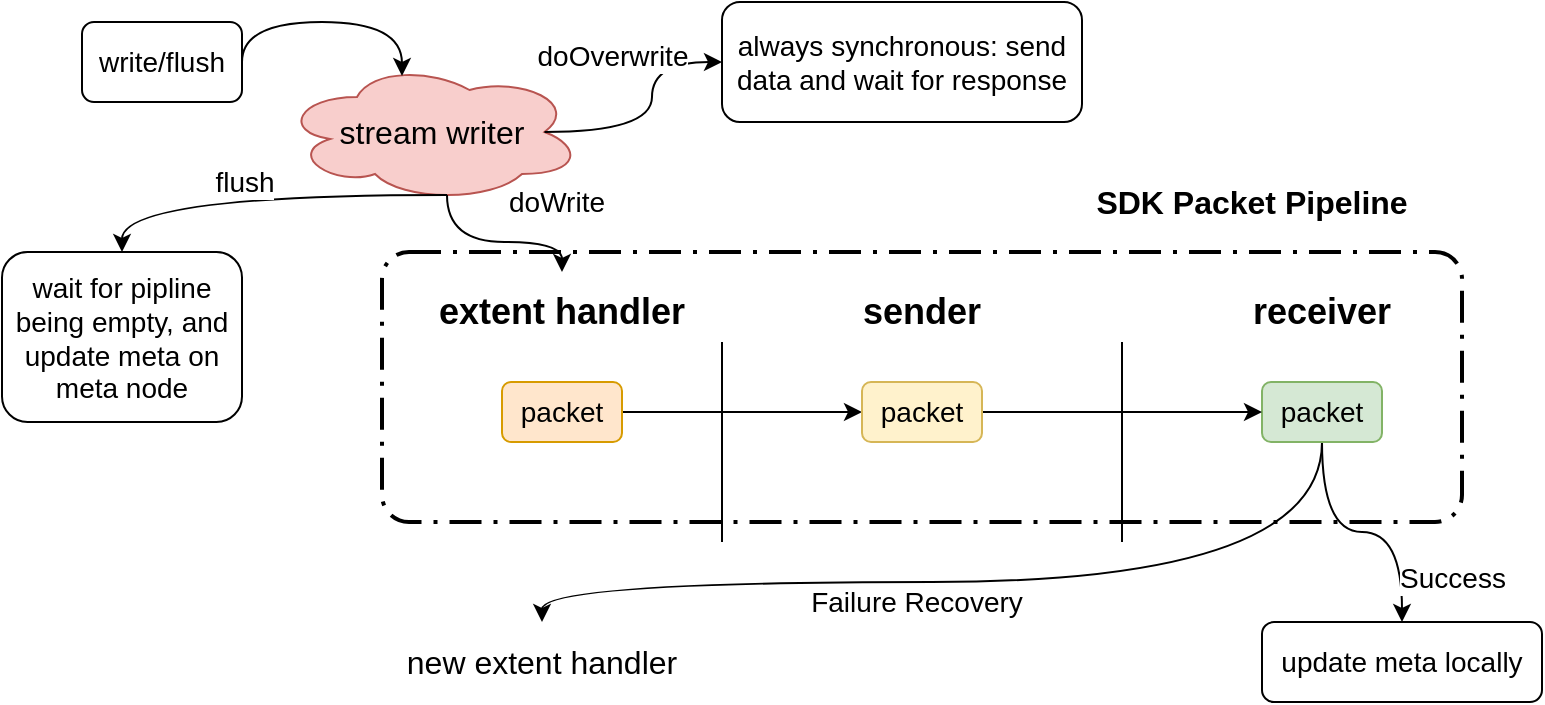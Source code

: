 <mxfile version="12.7.9" type="github">
  <diagram id="TJVbopDNEnAdcwNr6Ii2" name="Page-1">
    <mxGraphModel dx="815" dy="521" grid="1" gridSize="10" guides="1" tooltips="1" connect="1" arrows="1" fold="1" page="1" pageScale="1" pageWidth="827" pageHeight="1169" math="0" shadow="0">
      <root>
        <mxCell id="0" />
        <mxCell id="1" parent="0" />
        <mxCell id="hg7zff2ZG15yRXZS8xJL-1" value="&lt;font style=&quot;font-size: 16px&quot;&gt;stream writer&lt;/font&gt;" style="ellipse;shape=cloud;whiteSpace=wrap;html=1;fillColor=#f8cecc;strokeColor=#b85450;" vertex="1" parent="1">
          <mxGeometry x="180" y="60" width="150" height="70" as="geometry" />
        </mxCell>
        <mxCell id="93QJgdqJfiVn2zMciD_G-33" value="" style="rounded=1;arcSize=10;dashed=1;strokeColor=#000000;fillColor=none;gradientColor=none;dashPattern=8 3 1 3;strokeWidth=2;" parent="1" vertex="1">
          <mxGeometry x="230" y="155" width="540" height="135" as="geometry" />
        </mxCell>
        <mxCell id="93QJgdqJfiVn2zMciD_G-1" value="" style="endArrow=none;html=1;" parent="1" edge="1">
          <mxGeometry width="50" height="50" relative="1" as="geometry">
            <mxPoint x="400" y="300" as="sourcePoint" />
            <mxPoint x="400" y="200" as="targetPoint" />
          </mxGeometry>
        </mxCell>
        <mxCell id="93QJgdqJfiVn2zMciD_G-2" value="" style="endArrow=none;html=1;" parent="1" edge="1">
          <mxGeometry width="50" height="50" relative="1" as="geometry">
            <mxPoint x="600" y="300" as="sourcePoint" />
            <mxPoint x="600" y="200" as="targetPoint" />
          </mxGeometry>
        </mxCell>
        <mxCell id="93QJgdqJfiVn2zMciD_G-3" value="&lt;font style=&quot;font-size: 18px&quot;&gt;&lt;b&gt;extent handler&lt;/b&gt;&lt;/font&gt;" style="text;html=1;strokeColor=none;fillColor=none;align=center;verticalAlign=middle;whiteSpace=wrap;rounded=0;" parent="1" vertex="1">
          <mxGeometry x="255" y="165" width="130" height="40" as="geometry" />
        </mxCell>
        <mxCell id="93QJgdqJfiVn2zMciD_G-4" value="&lt;font style=&quot;font-size: 18px&quot;&gt;&lt;b&gt;sender&lt;/b&gt;&lt;/font&gt;" style="text;html=1;strokeColor=none;fillColor=none;align=center;verticalAlign=middle;whiteSpace=wrap;rounded=0;" parent="1" vertex="1">
          <mxGeometry x="440" y="165" width="120" height="40" as="geometry" />
        </mxCell>
        <mxCell id="93QJgdqJfiVn2zMciD_G-5" value="&lt;font style=&quot;font-size: 18px&quot;&gt;&lt;b&gt;receiver&lt;/b&gt;&lt;/font&gt;" style="text;html=1;strokeColor=none;fillColor=none;align=center;verticalAlign=middle;whiteSpace=wrap;rounded=0;" parent="1" vertex="1">
          <mxGeometry x="640" y="165" width="120" height="40" as="geometry" />
        </mxCell>
        <mxCell id="93QJgdqJfiVn2zMciD_G-9" style="edgeStyle=orthogonalEdgeStyle;curved=1;orthogonalLoop=1;jettySize=auto;html=1;entryX=0.5;entryY=0;entryDx=0;entryDy=0;exitX=0.55;exitY=0.95;exitDx=0;exitDy=0;exitPerimeter=0;" parent="1" source="hg7zff2ZG15yRXZS8xJL-1" target="93QJgdqJfiVn2zMciD_G-3" edge="1" treatAsSingle="0">
          <mxGeometry relative="1" as="geometry">
            <mxPoint x="260" y="120" as="sourcePoint" />
          </mxGeometry>
        </mxCell>
        <mxCell id="93QJgdqJfiVn2zMciD_G-15" value="&lt;font style=&quot;font-size: 14px&quot;&gt;doWrite&lt;/font&gt;" style="text;html=1;align=center;verticalAlign=middle;resizable=0;points=[];labelBackgroundColor=#ffffff;" parent="93QJgdqJfiVn2zMciD_G-9" vertex="1" connectable="0">
          <mxGeometry x="-0.221" y="5" relative="1" as="geometry">
            <mxPoint x="40.5" y="-15" as="offset" />
          </mxGeometry>
        </mxCell>
        <mxCell id="93QJgdqJfiVn2zMciD_G-17" style="edgeStyle=orthogonalEdgeStyle;curved=1;orthogonalLoop=1;jettySize=auto;html=1;entryX=0;entryY=0.5;entryDx=0;entryDy=0;exitX=0.875;exitY=0.5;exitDx=0;exitDy=0;exitPerimeter=0;" parent="1" source="hg7zff2ZG15yRXZS8xJL-1" target="93QJgdqJfiVn2zMciD_G-16" edge="1" treatAsSingle="0">
          <mxGeometry relative="1" as="geometry">
            <mxPoint x="320" y="100" as="sourcePoint" />
          </mxGeometry>
        </mxCell>
        <mxCell id="93QJgdqJfiVn2zMciD_G-18" value="&lt;font style=&quot;font-size: 14px&quot;&gt;doOverwrite&lt;/font&gt;" style="text;html=1;align=center;verticalAlign=middle;resizable=0;points=[];labelBackgroundColor=#ffffff;" parent="93QJgdqJfiVn2zMciD_G-17" vertex="1" connectable="0">
          <mxGeometry x="0.235" y="-1" relative="1" as="geometry">
            <mxPoint x="-21" y="-16" as="offset" />
          </mxGeometry>
        </mxCell>
        <mxCell id="hg7zff2ZG15yRXZS8xJL-2" style="edgeStyle=orthogonalEdgeStyle;orthogonalLoop=1;jettySize=auto;html=1;entryX=0.5;entryY=0;entryDx=0;entryDy=0;curved=1;exitX=0.55;exitY=0.95;exitDx=0;exitDy=0;exitPerimeter=0;" edge="1" parent="1" source="hg7zff2ZG15yRXZS8xJL-1" target="93QJgdqJfiVn2zMciD_G-20">
          <mxGeometry relative="1" as="geometry">
            <mxPoint x="252.8" y="121.56" as="sourcePoint" />
          </mxGeometry>
        </mxCell>
        <mxCell id="hg7zff2ZG15yRXZS8xJL-4" value="&lt;font style=&quot;font-size: 14px&quot;&gt;flush&lt;/font&gt;" style="text;html=1;align=center;verticalAlign=middle;resizable=0;points=[];labelBackgroundColor=#ffffff;" vertex="1" connectable="0" parent="hg7zff2ZG15yRXZS8xJL-2">
          <mxGeometry x="0.054" y="2" relative="1" as="geometry">
            <mxPoint x="-1.5" y="-8.5" as="offset" />
          </mxGeometry>
        </mxCell>
        <mxCell id="hg7zff2ZG15yRXZS8xJL-3" style="edgeStyle=orthogonalEdgeStyle;curved=1;orthogonalLoop=1;jettySize=auto;html=1;entryX=0.4;entryY=0.1;entryDx=0;entryDy=0;entryPerimeter=0;exitX=1;exitY=0.5;exitDx=0;exitDy=0;" edge="1" parent="1" source="93QJgdqJfiVn2zMciD_G-7" target="hg7zff2ZG15yRXZS8xJL-1">
          <mxGeometry relative="1" as="geometry">
            <Array as="points">
              <mxPoint x="160" y="40" />
              <mxPoint x="240" y="40" />
            </Array>
          </mxGeometry>
        </mxCell>
        <mxCell id="93QJgdqJfiVn2zMciD_G-7" value="&lt;font style=&quot;font-size: 14px&quot;&gt;write/flush&lt;/font&gt;" style="rounded=1;whiteSpace=wrap;html=1;" parent="1" vertex="1">
          <mxGeometry x="80" y="40" width="80" height="40" as="geometry" />
        </mxCell>
        <mxCell id="93QJgdqJfiVn2zMciD_G-39" style="edgeStyle=orthogonalEdgeStyle;curved=1;orthogonalLoop=1;jettySize=auto;html=1;entryX=0;entryY=0.5;entryDx=0;entryDy=0;" parent="1" source="93QJgdqJfiVn2zMciD_G-11" target="93QJgdqJfiVn2zMciD_G-24" edge="1">
          <mxGeometry relative="1" as="geometry" />
        </mxCell>
        <mxCell id="93QJgdqJfiVn2zMciD_G-11" value="&lt;font style=&quot;font-size: 14px&quot;&gt;packet&lt;/font&gt;" style="rounded=1;whiteSpace=wrap;html=1;fillColor=#ffe6cc;strokeColor=#d79b00;" parent="1" vertex="1">
          <mxGeometry x="290" y="220" width="60" height="30" as="geometry" />
        </mxCell>
        <mxCell id="93QJgdqJfiVn2zMciD_G-31" style="edgeStyle=orthogonalEdgeStyle;curved=1;orthogonalLoop=1;jettySize=auto;html=1;entryX=0.5;entryY=0;entryDx=0;entryDy=0;" parent="1" source="93QJgdqJfiVn2zMciD_G-14" target="93QJgdqJfiVn2zMciD_G-30" edge="1" treatAsSingle="0">
          <mxGeometry relative="1" as="geometry">
            <Array as="points">
              <mxPoint x="700" y="320" />
              <mxPoint x="310" y="320" />
            </Array>
          </mxGeometry>
        </mxCell>
        <mxCell id="93QJgdqJfiVn2zMciD_G-35" value="&lt;font style=&quot;font-size: 14px&quot;&gt;Failure Recovery&lt;/font&gt;" style="text;html=1;align=center;verticalAlign=middle;resizable=0;points=[];labelBackgroundColor=#ffffff;" parent="93QJgdqJfiVn2zMciD_G-31" vertex="1" connectable="0">
          <mxGeometry x="0.336" y="-5" relative="1" as="geometry">
            <mxPoint x="47" y="15" as="offset" />
          </mxGeometry>
        </mxCell>
        <mxCell id="93QJgdqJfiVn2zMciD_G-37" style="edgeStyle=orthogonalEdgeStyle;curved=1;orthogonalLoop=1;jettySize=auto;html=1;entryX=0.5;entryY=0;entryDx=0;entryDy=0;" parent="1" source="93QJgdqJfiVn2zMciD_G-14" target="93QJgdqJfiVn2zMciD_G-36" edge="1" treatAsSingle="0">
          <mxGeometry relative="1" as="geometry" />
        </mxCell>
        <mxCell id="93QJgdqJfiVn2zMciD_G-38" value="&lt;font style=&quot;font-size: 14px&quot;&gt;Success&lt;/font&gt;" style="text;html=1;align=center;verticalAlign=middle;resizable=0;points=[];labelBackgroundColor=#ffffff;" parent="93QJgdqJfiVn2zMciD_G-37" vertex="1" connectable="0">
          <mxGeometry x="0.404" y="-8" relative="1" as="geometry">
            <mxPoint x="33" y="16" as="offset" />
          </mxGeometry>
        </mxCell>
        <mxCell id="93QJgdqJfiVn2zMciD_G-14" value="&lt;font style=&quot;font-size: 14px&quot;&gt;packet&lt;/font&gt;" style="rounded=1;whiteSpace=wrap;html=1;fillColor=#d5e8d4;strokeColor=#82b366;" parent="1" vertex="1">
          <mxGeometry x="670" y="220" width="60" height="30" as="geometry" />
        </mxCell>
        <mxCell id="93QJgdqJfiVn2zMciD_G-16" value="&lt;font style=&quot;font-size: 14px&quot;&gt;always synchronous: send data and wait for response&lt;/font&gt;" style="rounded=1;whiteSpace=wrap;html=1;" parent="1" vertex="1">
          <mxGeometry x="400" y="30" width="180" height="60" as="geometry" />
        </mxCell>
        <mxCell id="93QJgdqJfiVn2zMciD_G-20" value="&lt;div&gt;&lt;span style=&quot;font-size: 14px&quot;&gt;wait for pipline being empty, and update meta on meta node&lt;/span&gt;&lt;/div&gt;" style="rounded=1;whiteSpace=wrap;html=1;align=center;" parent="1" vertex="1">
          <mxGeometry x="40" y="155" width="120" height="85" as="geometry" />
        </mxCell>
        <mxCell id="93QJgdqJfiVn2zMciD_G-40" style="edgeStyle=orthogonalEdgeStyle;curved=1;orthogonalLoop=1;jettySize=auto;html=1;entryX=0;entryY=0.5;entryDx=0;entryDy=0;" parent="1" source="93QJgdqJfiVn2zMciD_G-24" target="93QJgdqJfiVn2zMciD_G-14" edge="1">
          <mxGeometry relative="1" as="geometry" />
        </mxCell>
        <mxCell id="93QJgdqJfiVn2zMciD_G-24" value="&lt;font style=&quot;font-size: 14px&quot;&gt;packet&lt;/font&gt;" style="rounded=1;whiteSpace=wrap;html=1;fillColor=#fff2cc;strokeColor=#d6b656;" parent="1" vertex="1">
          <mxGeometry x="470" y="220" width="60" height="30" as="geometry" />
        </mxCell>
        <mxCell id="93QJgdqJfiVn2zMciD_G-30" value="&lt;font style=&quot;font-size: 16px&quot;&gt;new extent handler&lt;/font&gt;" style="text;html=1;strokeColor=none;fillColor=none;align=center;verticalAlign=middle;whiteSpace=wrap;rounded=0;" parent="1" vertex="1">
          <mxGeometry x="240" y="340" width="140" height="40" as="geometry" />
        </mxCell>
        <mxCell id="93QJgdqJfiVn2zMciD_G-34" value="&lt;font style=&quot;font-size: 16px&quot;&gt;&lt;b&gt;SDK Packet Pipeline&lt;/b&gt;&lt;/font&gt;" style="text;html=1;strokeColor=none;fillColor=none;align=center;verticalAlign=middle;whiteSpace=wrap;rounded=0;" parent="1" vertex="1">
          <mxGeometry x="580" y="110" width="170" height="40" as="geometry" />
        </mxCell>
        <mxCell id="93QJgdqJfiVn2zMciD_G-36" value="&lt;font style=&quot;font-size: 14px&quot;&gt;update meta locally&lt;/font&gt;" style="rounded=1;whiteSpace=wrap;html=1;" parent="1" vertex="1">
          <mxGeometry x="670" y="340" width="140" height="40" as="geometry" />
        </mxCell>
      </root>
    </mxGraphModel>
  </diagram>
</mxfile>
